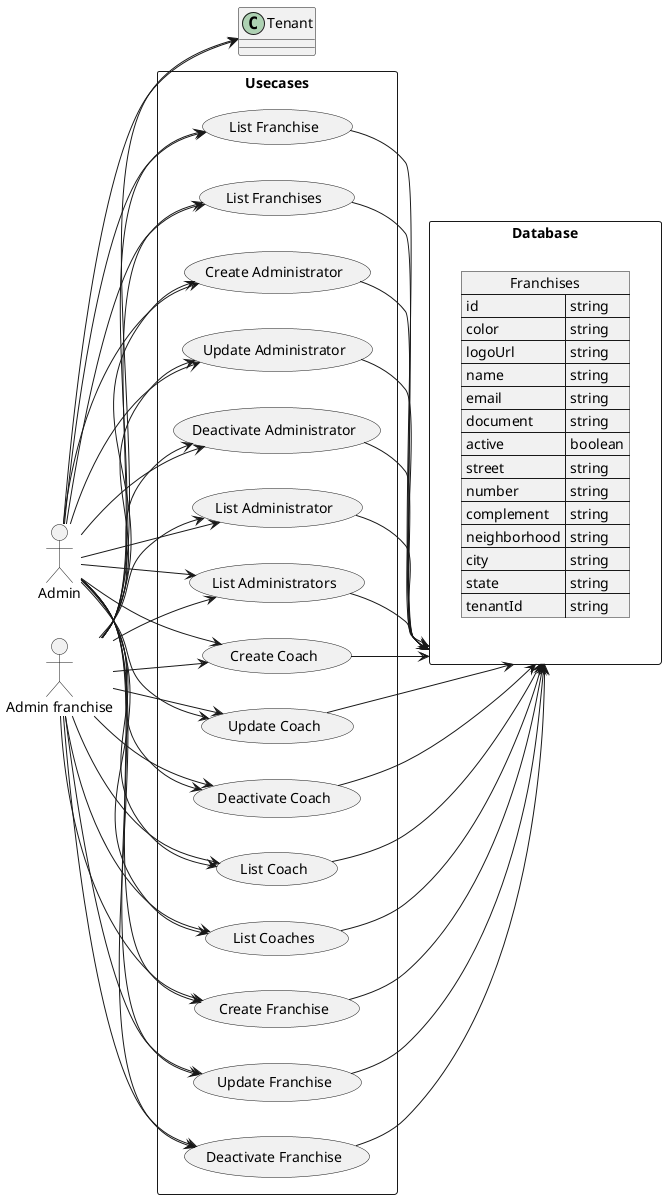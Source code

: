 @startuml
allowmixing

left to right direction

actor "Admin" as admin
actor "Admin franchise" as adminFranchise

rectangle Usecases {
  usecase "Create Franchise" as CF
  usecase "Update Franchise" as UF
  usecase "Deactivate Franchise" as DF
  usecase "List Franchise" as LF
  usecase "List Franchises" as LFS

  usecase "Create Administrator" as CA
  usecase "Update Administrator" as UA
  usecase "Deactivate Administrator" as DA
  usecase "List Administrator" as LA
  usecase "List Administrators" as LAS

  usecase "Create Coach" as CC
  usecase "Update Coach" as UC
  usecase "Deactivate Coach" as DC
  usecase "List Coach" as LC
  usecase "List Coaches" as LCS
}

rectangle Database {
  json Franchises {
   "id": "string",
   "color": "string",
   "logoUrl": "string",
   "name": "string",
   "email": "string",
   "document":"string",
   "active": "boolean",
   "street": "string",
   "number": "string",
   "complement": "string",
   "neighborhood": "string",
   "city": "string",
   "state": "string",
   "tenantId": "string"
  }
}

admin --> Tenant
admin --> CF
admin --> UF
admin --> DF
admin --> LF
admin --> LFS

admin --> CA
admin --> UA
admin --> DA
admin --> LA
admin --> LAS

admin --> CC
admin --> UC
admin --> DC
admin --> LC
admin --> LCS

adminFranchise --> Tenant
adminFranchise --> CF
adminFranchise --> UF
adminFranchise --> DF
adminFranchise --> LF
adminFranchise --> LFS

adminFranchise --> CA
adminFranchise --> UA
adminFranchise --> DA
adminFranchise --> LA
adminFranchise --> LAS

adminFranchise --> CC
adminFranchise --> UC
adminFranchise --> DC
adminFranchise --> LC
adminFranchise --> LCS


CF --> Database
UF --> Database
DF --> Database
LF --> Database
LFS --> Database

CA --> Database
UA --> Database
DA --> Database
LA --> Database
LAS --> Database

CC --> Database
UC --> Database
DC --> Database
LC --> Database
LCS --> Database

@enduml